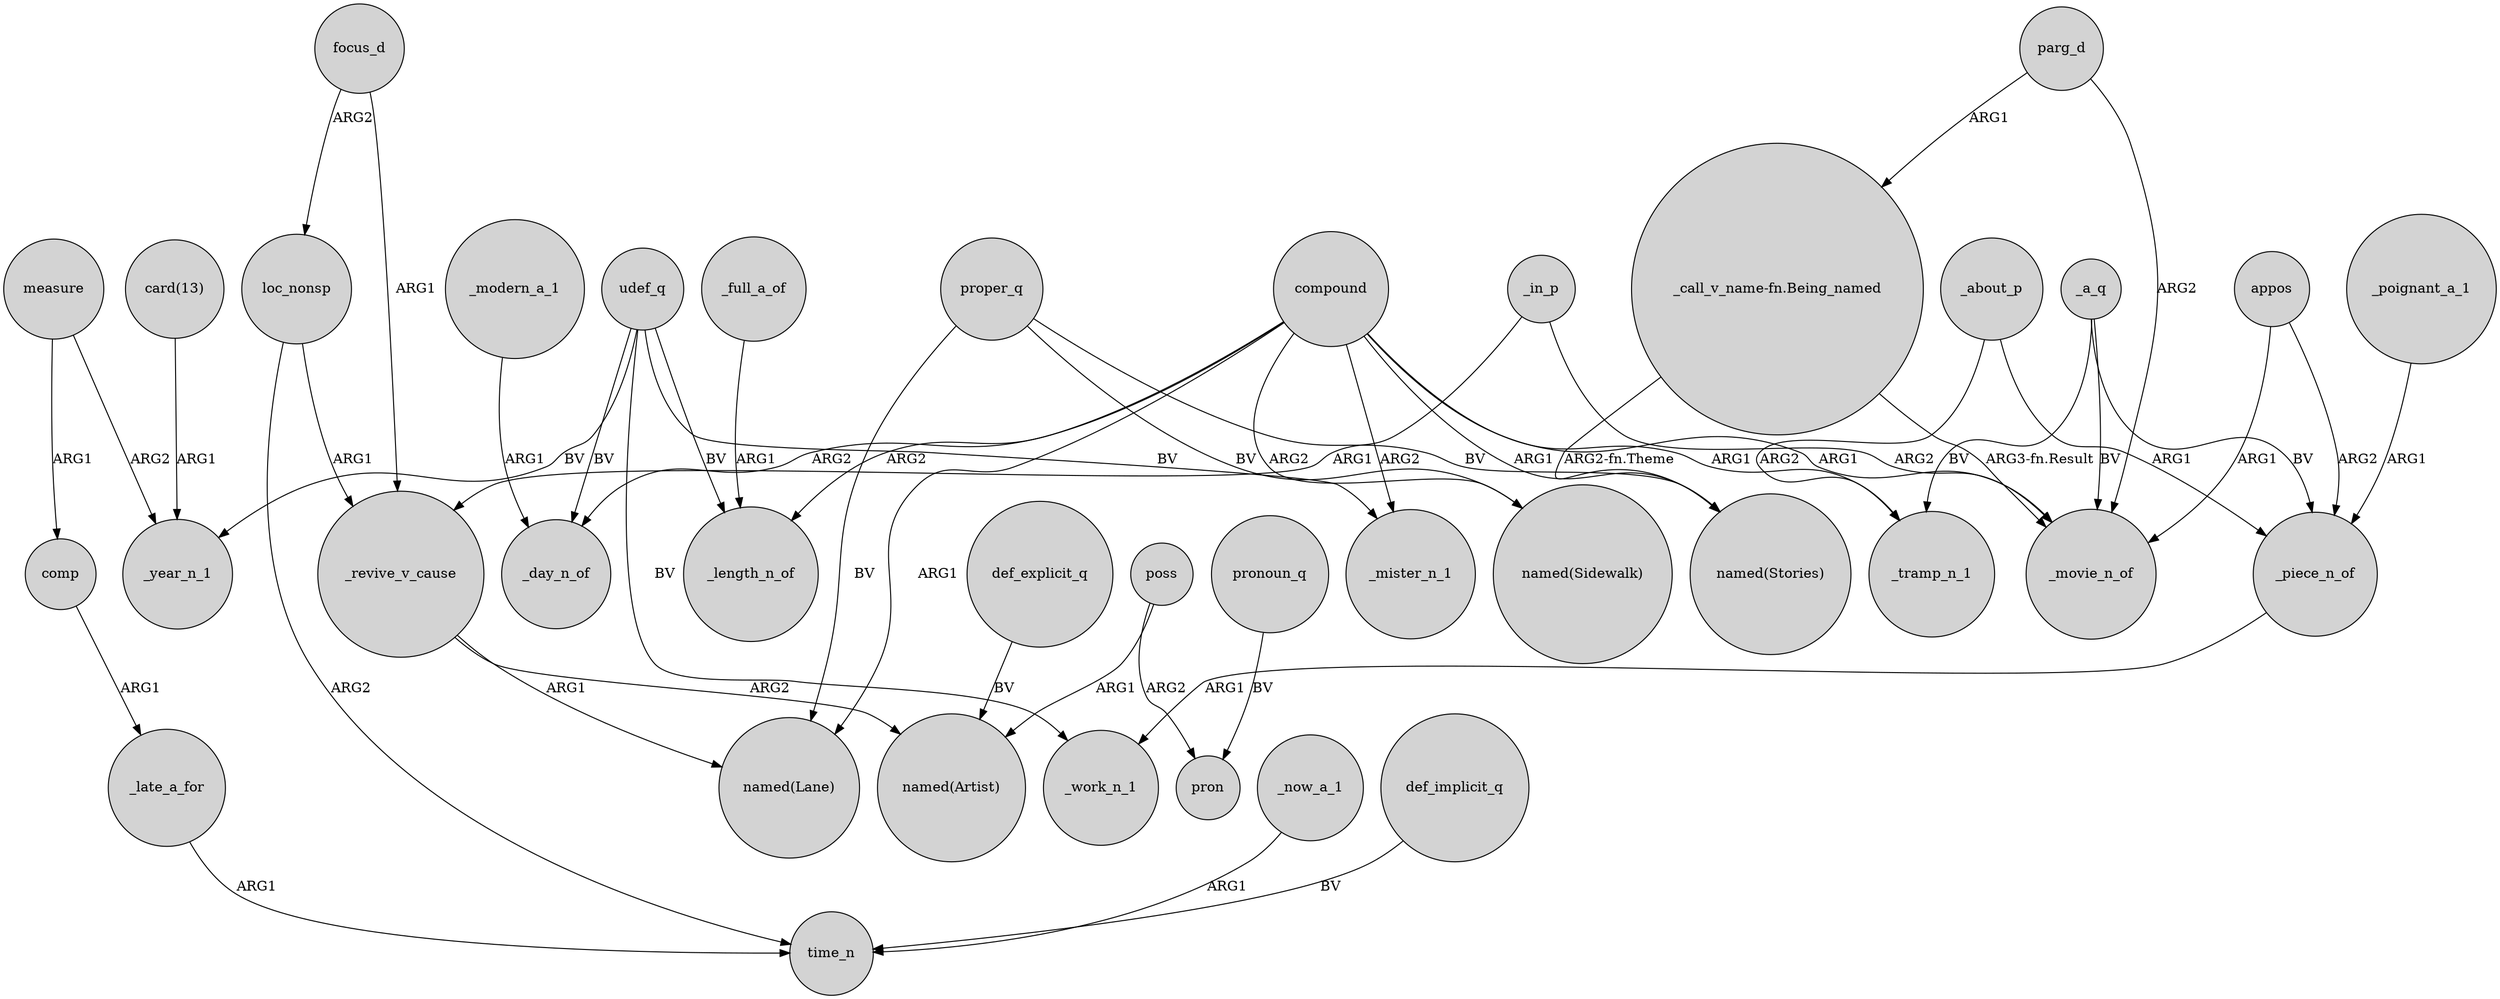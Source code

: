 digraph {
	node [shape=circle style=filled]
	_in_p -> _movie_n_of [label=ARG2]
	compound -> "named(Lane)" [label=ARG1]
	focus_d -> loc_nonsp [label=ARG2]
	_a_q -> _movie_n_of [label=BV]
	comp -> _late_a_for [label=ARG1]
	poss -> pron [label=ARG2]
	measure -> _year_n_1 [label=ARG2]
	udef_q -> _length_n_of [label=BV]
	"_call_v_name-fn.Being_named" -> "named(Stories)" [label="ARG2-fn.Theme"]
	_piece_n_of -> _work_n_1 [label=ARG1]
	focus_d -> _revive_v_cause [label=ARG1]
	_poignant_a_1 -> _piece_n_of [label=ARG1]
	compound -> _mister_n_1 [label=ARG2]
	_in_p -> _revive_v_cause [label=ARG1]
	udef_q -> _mister_n_1 [label=BV]
	compound -> _day_n_of [label=ARG2]
	parg_d -> _movie_n_of [label=ARG2]
	measure -> comp [label=ARG1]
	_revive_v_cause -> "named(Lane)" [label=ARG1]
	udef_q -> _day_n_of [label=BV]
	parg_d -> "_call_v_name-fn.Being_named" [label=ARG1]
	compound -> "named(Stories)" [label=ARG1]
	loc_nonsp -> _revive_v_cause [label=ARG1]
	proper_q -> "named(Stories)" [label=BV]
	appos -> _movie_n_of [label=ARG1]
	loc_nonsp -> time_n [label=ARG2]
	"_call_v_name-fn.Being_named" -> _movie_n_of [label="ARG3-fn.Result"]
	pronoun_q -> pron [label=BV]
	appos -> _piece_n_of [label=ARG2]
	_a_q -> _tramp_n_1 [label=BV]
	compound -> _tramp_n_1 [label=ARG1]
	"card(13)" -> _year_n_1 [label=ARG1]
	_now_a_1 -> time_n [label=ARG1]
	compound -> _length_n_of [label=ARG2]
	proper_q -> "named(Sidewalk)" [label=BV]
	_revive_v_cause -> "named(Artist)" [label=ARG2]
	_full_a_of -> _length_n_of [label=ARG1]
	compound -> "named(Sidewalk)" [label=ARG2]
	udef_q -> _year_n_1 [label=BV]
	_late_a_for -> time_n [label=ARG1]
	poss -> "named(Artist)" [label=ARG1]
	_a_q -> _piece_n_of [label=BV]
	_about_p -> _piece_n_of [label=ARG1]
	_about_p -> _tramp_n_1 [label=ARG2]
	proper_q -> "named(Lane)" [label=BV]
	compound -> _movie_n_of [label=ARG1]
	_modern_a_1 -> _day_n_of [label=ARG1]
	def_explicit_q -> "named(Artist)" [label=BV]
	def_implicit_q -> time_n [label=BV]
	udef_q -> _work_n_1 [label=BV]
}
